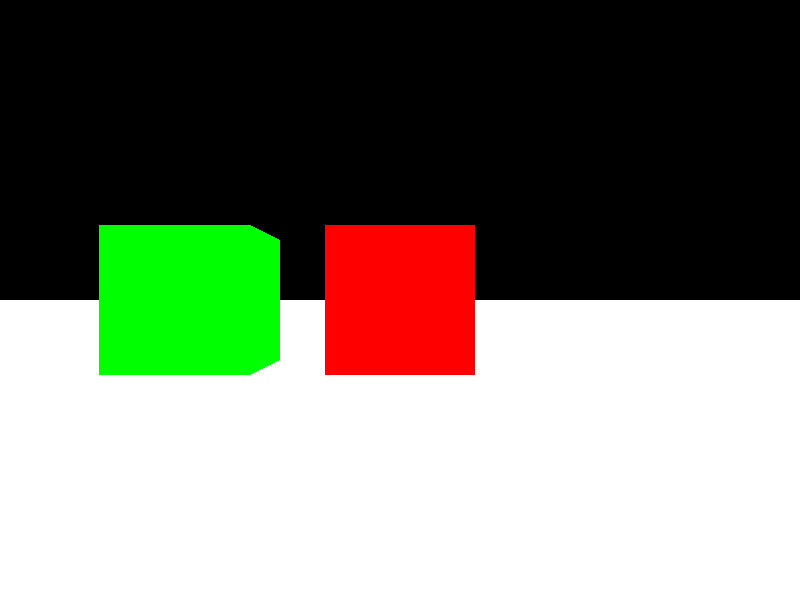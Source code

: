camera {
  location <5, 0.5, 0.5>  
  look_at <0, 0.5, 0.5>
}

light_source { <4, 5, -2> color rgb <1, 1, 1> }

plane { <0, 1, 0>, 0 
    texture { pigment { color rgb <1, 1, 1> } }
}

box { <0, 0, 0>, <1, 1, 1>
    texture { pigment { color rgb <1, 0, 0> } }  
}

box { <0, 0, -1.5>, <1, 1, -0.5>
    texture { pigment { color rgb <0, 1, 0> } }
}